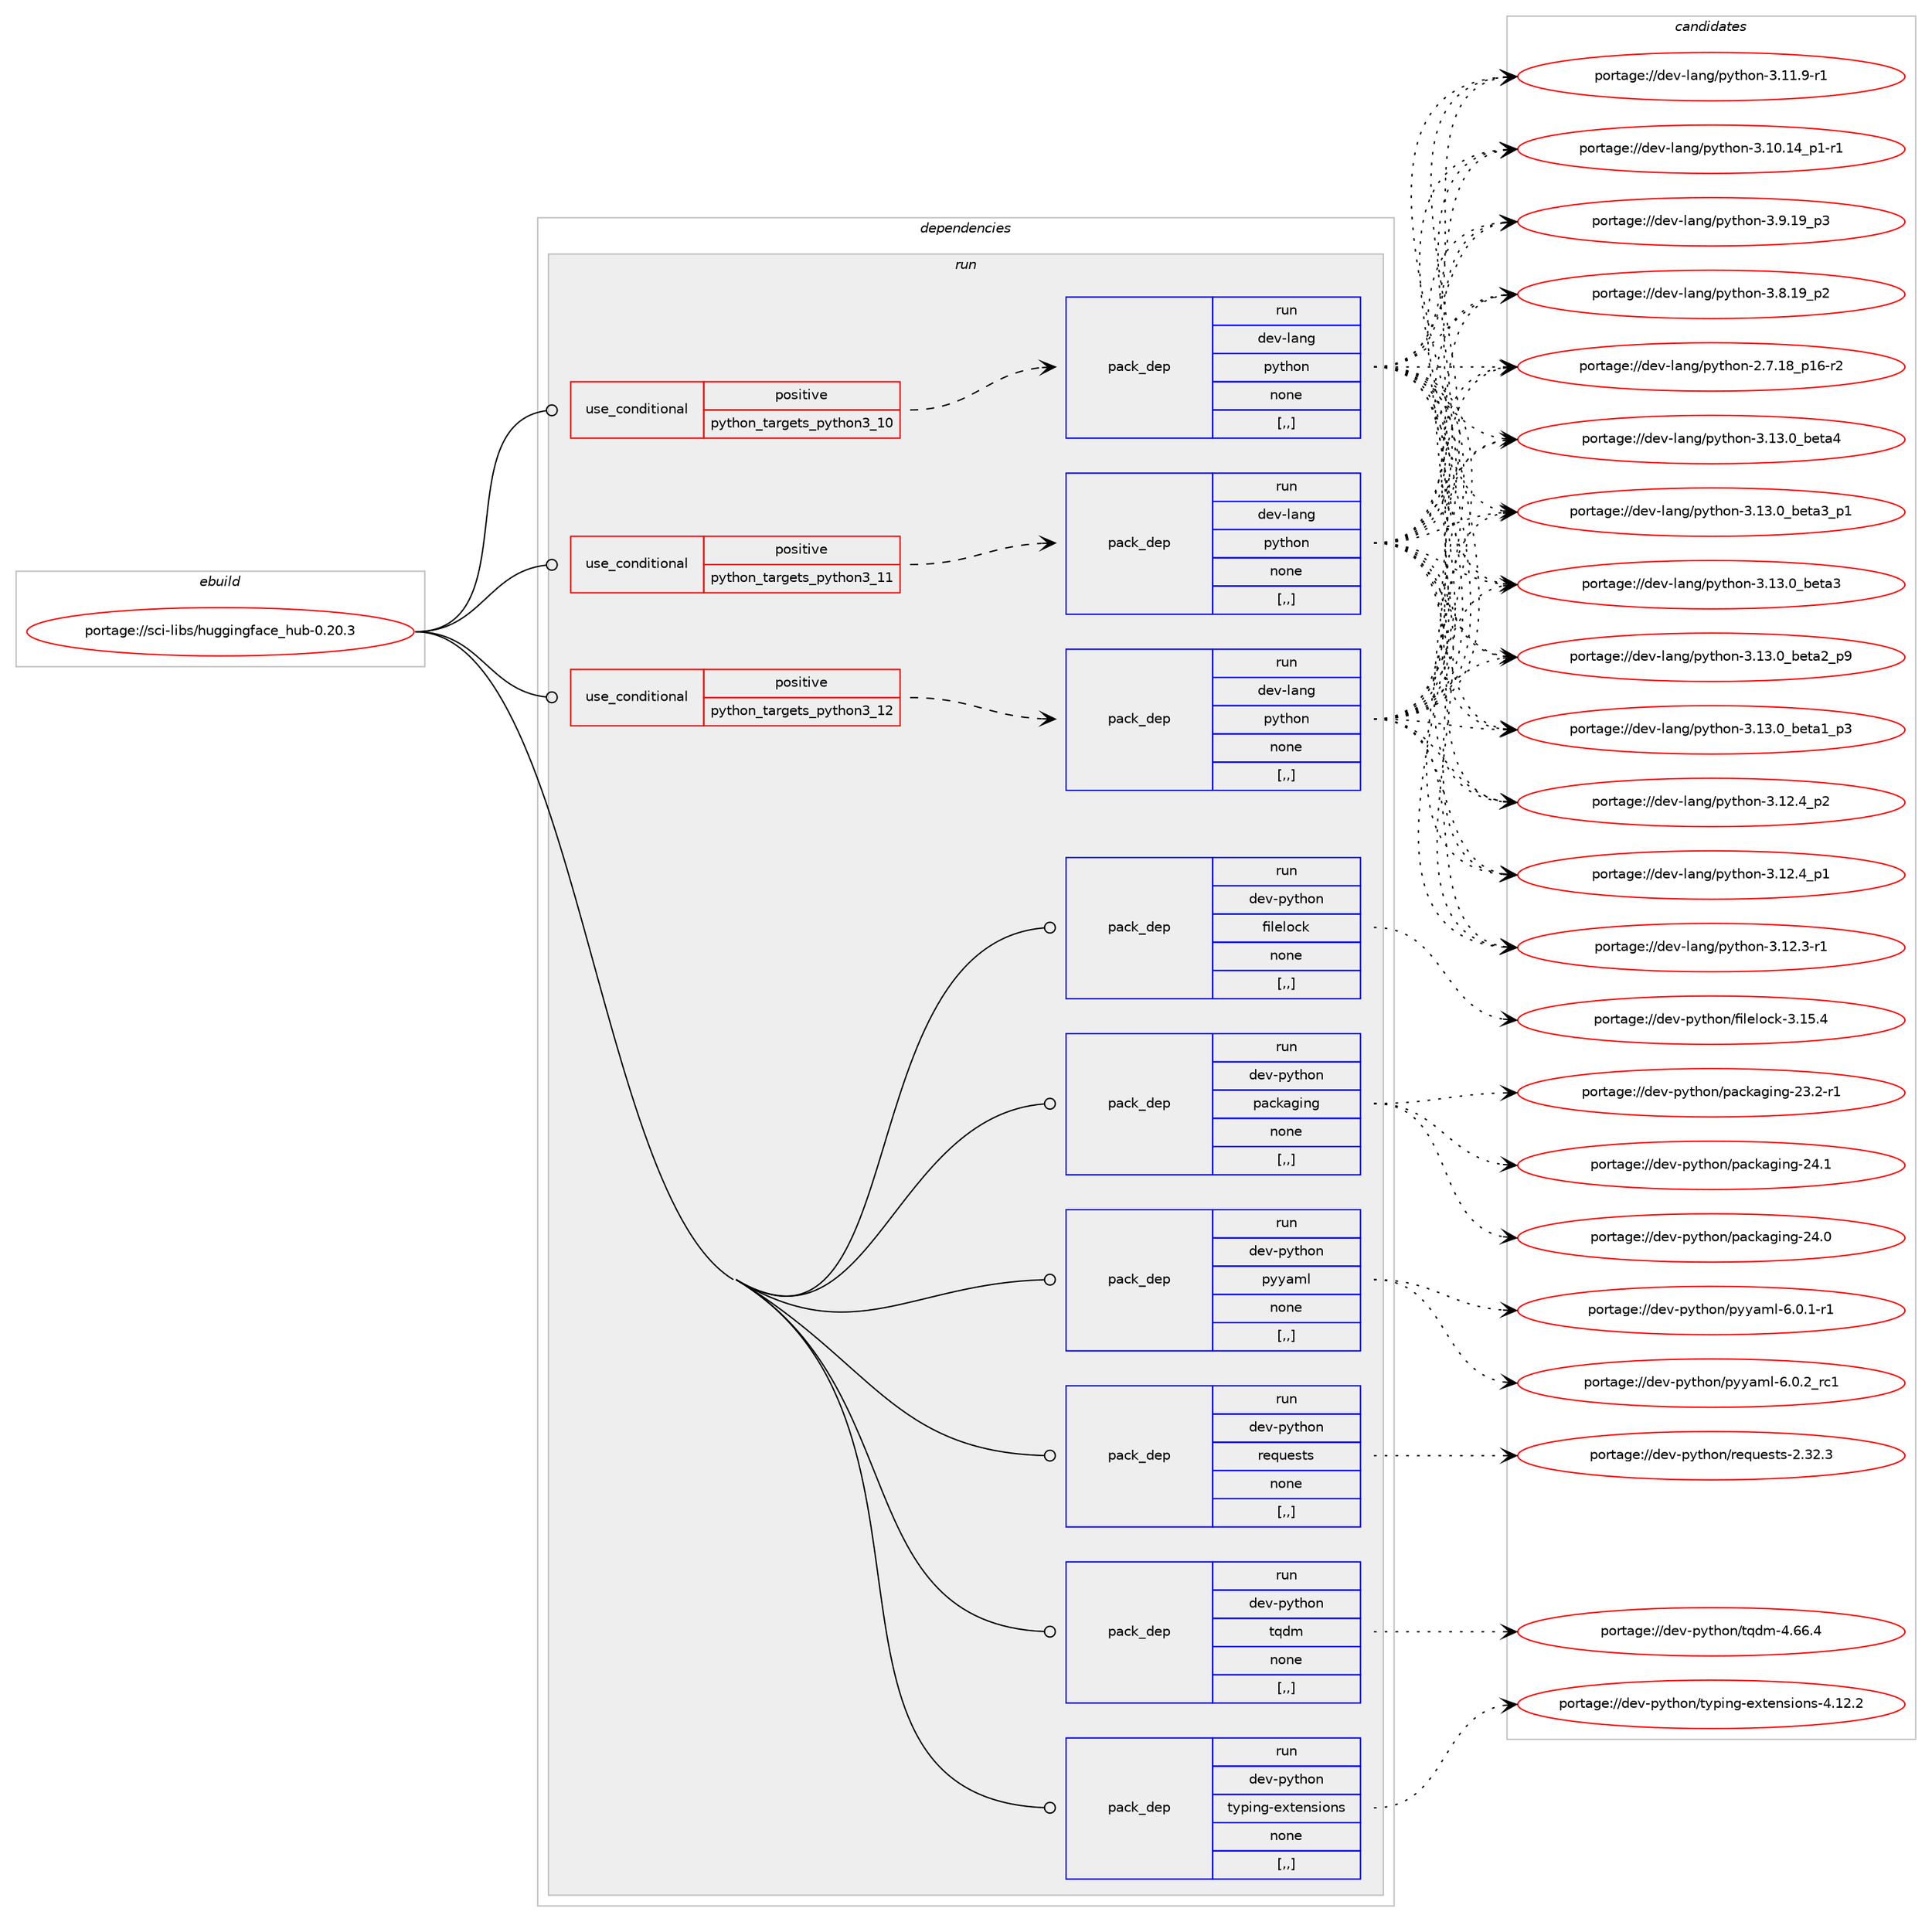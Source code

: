 digraph prolog {

# *************
# Graph options
# *************

newrank=true;
concentrate=true;
compound=true;
graph [rankdir=LR,fontname=Helvetica,fontsize=10,ranksep=1.5];#, ranksep=2.5, nodesep=0.2];
edge  [arrowhead=vee];
node  [fontname=Helvetica,fontsize=10];

# **********
# The ebuild
# **********

subgraph cluster_leftcol {
color=gray;
label=<<i>ebuild</i>>;
id [label="portage://sci-libs/huggingface_hub-0.20.3", color=red, width=4, href="../sci-libs/huggingface_hub-0.20.3.svg"];
}

# ****************
# The dependencies
# ****************

subgraph cluster_midcol {
color=gray;
label=<<i>dependencies</i>>;
subgraph cluster_compile {
fillcolor="#eeeeee";
style=filled;
label=<<i>compile</i>>;
}
subgraph cluster_compileandrun {
fillcolor="#eeeeee";
style=filled;
label=<<i>compile and run</i>>;
}
subgraph cluster_run {
fillcolor="#eeeeee";
style=filled;
label=<<i>run</i>>;
subgraph cond106625 {
dependency403002 [label=<<TABLE BORDER="0" CELLBORDER="1" CELLSPACING="0" CELLPADDING="4"><TR><TD ROWSPAN="3" CELLPADDING="10">use_conditional</TD></TR><TR><TD>positive</TD></TR><TR><TD>python_targets_python3_10</TD></TR></TABLE>>, shape=none, color=red];
subgraph pack293517 {
dependency403003 [label=<<TABLE BORDER="0" CELLBORDER="1" CELLSPACING="0" CELLPADDING="4" WIDTH="220"><TR><TD ROWSPAN="6" CELLPADDING="30">pack_dep</TD></TR><TR><TD WIDTH="110">run</TD></TR><TR><TD>dev-lang</TD></TR><TR><TD>python</TD></TR><TR><TD>none</TD></TR><TR><TD>[,,]</TD></TR></TABLE>>, shape=none, color=blue];
}
dependency403002:e -> dependency403003:w [weight=20,style="dashed",arrowhead="vee"];
}
id:e -> dependency403002:w [weight=20,style="solid",arrowhead="odot"];
subgraph cond106626 {
dependency403004 [label=<<TABLE BORDER="0" CELLBORDER="1" CELLSPACING="0" CELLPADDING="4"><TR><TD ROWSPAN="3" CELLPADDING="10">use_conditional</TD></TR><TR><TD>positive</TD></TR><TR><TD>python_targets_python3_11</TD></TR></TABLE>>, shape=none, color=red];
subgraph pack293518 {
dependency403005 [label=<<TABLE BORDER="0" CELLBORDER="1" CELLSPACING="0" CELLPADDING="4" WIDTH="220"><TR><TD ROWSPAN="6" CELLPADDING="30">pack_dep</TD></TR><TR><TD WIDTH="110">run</TD></TR><TR><TD>dev-lang</TD></TR><TR><TD>python</TD></TR><TR><TD>none</TD></TR><TR><TD>[,,]</TD></TR></TABLE>>, shape=none, color=blue];
}
dependency403004:e -> dependency403005:w [weight=20,style="dashed",arrowhead="vee"];
}
id:e -> dependency403004:w [weight=20,style="solid",arrowhead="odot"];
subgraph cond106627 {
dependency403006 [label=<<TABLE BORDER="0" CELLBORDER="1" CELLSPACING="0" CELLPADDING="4"><TR><TD ROWSPAN="3" CELLPADDING="10">use_conditional</TD></TR><TR><TD>positive</TD></TR><TR><TD>python_targets_python3_12</TD></TR></TABLE>>, shape=none, color=red];
subgraph pack293519 {
dependency403007 [label=<<TABLE BORDER="0" CELLBORDER="1" CELLSPACING="0" CELLPADDING="4" WIDTH="220"><TR><TD ROWSPAN="6" CELLPADDING="30">pack_dep</TD></TR><TR><TD WIDTH="110">run</TD></TR><TR><TD>dev-lang</TD></TR><TR><TD>python</TD></TR><TR><TD>none</TD></TR><TR><TD>[,,]</TD></TR></TABLE>>, shape=none, color=blue];
}
dependency403006:e -> dependency403007:w [weight=20,style="dashed",arrowhead="vee"];
}
id:e -> dependency403006:w [weight=20,style="solid",arrowhead="odot"];
subgraph pack293520 {
dependency403008 [label=<<TABLE BORDER="0" CELLBORDER="1" CELLSPACING="0" CELLPADDING="4" WIDTH="220"><TR><TD ROWSPAN="6" CELLPADDING="30">pack_dep</TD></TR><TR><TD WIDTH="110">run</TD></TR><TR><TD>dev-python</TD></TR><TR><TD>filelock</TD></TR><TR><TD>none</TD></TR><TR><TD>[,,]</TD></TR></TABLE>>, shape=none, color=blue];
}
id:e -> dependency403008:w [weight=20,style="solid",arrowhead="odot"];
subgraph pack293521 {
dependency403009 [label=<<TABLE BORDER="0" CELLBORDER="1" CELLSPACING="0" CELLPADDING="4" WIDTH="220"><TR><TD ROWSPAN="6" CELLPADDING="30">pack_dep</TD></TR><TR><TD WIDTH="110">run</TD></TR><TR><TD>dev-python</TD></TR><TR><TD>packaging</TD></TR><TR><TD>none</TD></TR><TR><TD>[,,]</TD></TR></TABLE>>, shape=none, color=blue];
}
id:e -> dependency403009:w [weight=20,style="solid",arrowhead="odot"];
subgraph pack293522 {
dependency403010 [label=<<TABLE BORDER="0" CELLBORDER="1" CELLSPACING="0" CELLPADDING="4" WIDTH="220"><TR><TD ROWSPAN="6" CELLPADDING="30">pack_dep</TD></TR><TR><TD WIDTH="110">run</TD></TR><TR><TD>dev-python</TD></TR><TR><TD>pyyaml</TD></TR><TR><TD>none</TD></TR><TR><TD>[,,]</TD></TR></TABLE>>, shape=none, color=blue];
}
id:e -> dependency403010:w [weight=20,style="solid",arrowhead="odot"];
subgraph pack293523 {
dependency403011 [label=<<TABLE BORDER="0" CELLBORDER="1" CELLSPACING="0" CELLPADDING="4" WIDTH="220"><TR><TD ROWSPAN="6" CELLPADDING="30">pack_dep</TD></TR><TR><TD WIDTH="110">run</TD></TR><TR><TD>dev-python</TD></TR><TR><TD>requests</TD></TR><TR><TD>none</TD></TR><TR><TD>[,,]</TD></TR></TABLE>>, shape=none, color=blue];
}
id:e -> dependency403011:w [weight=20,style="solid",arrowhead="odot"];
subgraph pack293524 {
dependency403012 [label=<<TABLE BORDER="0" CELLBORDER="1" CELLSPACING="0" CELLPADDING="4" WIDTH="220"><TR><TD ROWSPAN="6" CELLPADDING="30">pack_dep</TD></TR><TR><TD WIDTH="110">run</TD></TR><TR><TD>dev-python</TD></TR><TR><TD>tqdm</TD></TR><TR><TD>none</TD></TR><TR><TD>[,,]</TD></TR></TABLE>>, shape=none, color=blue];
}
id:e -> dependency403012:w [weight=20,style="solid",arrowhead="odot"];
subgraph pack293525 {
dependency403013 [label=<<TABLE BORDER="0" CELLBORDER="1" CELLSPACING="0" CELLPADDING="4" WIDTH="220"><TR><TD ROWSPAN="6" CELLPADDING="30">pack_dep</TD></TR><TR><TD WIDTH="110">run</TD></TR><TR><TD>dev-python</TD></TR><TR><TD>typing-extensions</TD></TR><TR><TD>none</TD></TR><TR><TD>[,,]</TD></TR></TABLE>>, shape=none, color=blue];
}
id:e -> dependency403013:w [weight=20,style="solid",arrowhead="odot"];
}
}

# **************
# The candidates
# **************

subgraph cluster_choices {
rank=same;
color=gray;
label=<<i>candidates</i>>;

subgraph choice293517 {
color=black;
nodesep=1;
choice1001011184510897110103471121211161041111104551464951464895981011169752 [label="portage://dev-lang/python-3.13.0_beta4", color=red, width=4,href="../dev-lang/python-3.13.0_beta4.svg"];
choice10010111845108971101034711212111610411111045514649514648959810111697519511249 [label="portage://dev-lang/python-3.13.0_beta3_p1", color=red, width=4,href="../dev-lang/python-3.13.0_beta3_p1.svg"];
choice1001011184510897110103471121211161041111104551464951464895981011169751 [label="portage://dev-lang/python-3.13.0_beta3", color=red, width=4,href="../dev-lang/python-3.13.0_beta3.svg"];
choice10010111845108971101034711212111610411111045514649514648959810111697509511257 [label="portage://dev-lang/python-3.13.0_beta2_p9", color=red, width=4,href="../dev-lang/python-3.13.0_beta2_p9.svg"];
choice10010111845108971101034711212111610411111045514649514648959810111697499511251 [label="portage://dev-lang/python-3.13.0_beta1_p3", color=red, width=4,href="../dev-lang/python-3.13.0_beta1_p3.svg"];
choice100101118451089711010347112121116104111110455146495046529511250 [label="portage://dev-lang/python-3.12.4_p2", color=red, width=4,href="../dev-lang/python-3.12.4_p2.svg"];
choice100101118451089711010347112121116104111110455146495046529511249 [label="portage://dev-lang/python-3.12.4_p1", color=red, width=4,href="../dev-lang/python-3.12.4_p1.svg"];
choice100101118451089711010347112121116104111110455146495046514511449 [label="portage://dev-lang/python-3.12.3-r1", color=red, width=4,href="../dev-lang/python-3.12.3-r1.svg"];
choice100101118451089711010347112121116104111110455146494946574511449 [label="portage://dev-lang/python-3.11.9-r1", color=red, width=4,href="../dev-lang/python-3.11.9-r1.svg"];
choice100101118451089711010347112121116104111110455146494846495295112494511449 [label="portage://dev-lang/python-3.10.14_p1-r1", color=red, width=4,href="../dev-lang/python-3.10.14_p1-r1.svg"];
choice100101118451089711010347112121116104111110455146574649579511251 [label="portage://dev-lang/python-3.9.19_p3", color=red, width=4,href="../dev-lang/python-3.9.19_p3.svg"];
choice100101118451089711010347112121116104111110455146564649579511250 [label="portage://dev-lang/python-3.8.19_p2", color=red, width=4,href="../dev-lang/python-3.8.19_p2.svg"];
choice100101118451089711010347112121116104111110455046554649569511249544511450 [label="portage://dev-lang/python-2.7.18_p16-r2", color=red, width=4,href="../dev-lang/python-2.7.18_p16-r2.svg"];
dependency403003:e -> choice1001011184510897110103471121211161041111104551464951464895981011169752:w [style=dotted,weight="100"];
dependency403003:e -> choice10010111845108971101034711212111610411111045514649514648959810111697519511249:w [style=dotted,weight="100"];
dependency403003:e -> choice1001011184510897110103471121211161041111104551464951464895981011169751:w [style=dotted,weight="100"];
dependency403003:e -> choice10010111845108971101034711212111610411111045514649514648959810111697509511257:w [style=dotted,weight="100"];
dependency403003:e -> choice10010111845108971101034711212111610411111045514649514648959810111697499511251:w [style=dotted,weight="100"];
dependency403003:e -> choice100101118451089711010347112121116104111110455146495046529511250:w [style=dotted,weight="100"];
dependency403003:e -> choice100101118451089711010347112121116104111110455146495046529511249:w [style=dotted,weight="100"];
dependency403003:e -> choice100101118451089711010347112121116104111110455146495046514511449:w [style=dotted,weight="100"];
dependency403003:e -> choice100101118451089711010347112121116104111110455146494946574511449:w [style=dotted,weight="100"];
dependency403003:e -> choice100101118451089711010347112121116104111110455146494846495295112494511449:w [style=dotted,weight="100"];
dependency403003:e -> choice100101118451089711010347112121116104111110455146574649579511251:w [style=dotted,weight="100"];
dependency403003:e -> choice100101118451089711010347112121116104111110455146564649579511250:w [style=dotted,weight="100"];
dependency403003:e -> choice100101118451089711010347112121116104111110455046554649569511249544511450:w [style=dotted,weight="100"];
}
subgraph choice293518 {
color=black;
nodesep=1;
choice1001011184510897110103471121211161041111104551464951464895981011169752 [label="portage://dev-lang/python-3.13.0_beta4", color=red, width=4,href="../dev-lang/python-3.13.0_beta4.svg"];
choice10010111845108971101034711212111610411111045514649514648959810111697519511249 [label="portage://dev-lang/python-3.13.0_beta3_p1", color=red, width=4,href="../dev-lang/python-3.13.0_beta3_p1.svg"];
choice1001011184510897110103471121211161041111104551464951464895981011169751 [label="portage://dev-lang/python-3.13.0_beta3", color=red, width=4,href="../dev-lang/python-3.13.0_beta3.svg"];
choice10010111845108971101034711212111610411111045514649514648959810111697509511257 [label="portage://dev-lang/python-3.13.0_beta2_p9", color=red, width=4,href="../dev-lang/python-3.13.0_beta2_p9.svg"];
choice10010111845108971101034711212111610411111045514649514648959810111697499511251 [label="portage://dev-lang/python-3.13.0_beta1_p3", color=red, width=4,href="../dev-lang/python-3.13.0_beta1_p3.svg"];
choice100101118451089711010347112121116104111110455146495046529511250 [label="portage://dev-lang/python-3.12.4_p2", color=red, width=4,href="../dev-lang/python-3.12.4_p2.svg"];
choice100101118451089711010347112121116104111110455146495046529511249 [label="portage://dev-lang/python-3.12.4_p1", color=red, width=4,href="../dev-lang/python-3.12.4_p1.svg"];
choice100101118451089711010347112121116104111110455146495046514511449 [label="portage://dev-lang/python-3.12.3-r1", color=red, width=4,href="../dev-lang/python-3.12.3-r1.svg"];
choice100101118451089711010347112121116104111110455146494946574511449 [label="portage://dev-lang/python-3.11.9-r1", color=red, width=4,href="../dev-lang/python-3.11.9-r1.svg"];
choice100101118451089711010347112121116104111110455146494846495295112494511449 [label="portage://dev-lang/python-3.10.14_p1-r1", color=red, width=4,href="../dev-lang/python-3.10.14_p1-r1.svg"];
choice100101118451089711010347112121116104111110455146574649579511251 [label="portage://dev-lang/python-3.9.19_p3", color=red, width=4,href="../dev-lang/python-3.9.19_p3.svg"];
choice100101118451089711010347112121116104111110455146564649579511250 [label="portage://dev-lang/python-3.8.19_p2", color=red, width=4,href="../dev-lang/python-3.8.19_p2.svg"];
choice100101118451089711010347112121116104111110455046554649569511249544511450 [label="portage://dev-lang/python-2.7.18_p16-r2", color=red, width=4,href="../dev-lang/python-2.7.18_p16-r2.svg"];
dependency403005:e -> choice1001011184510897110103471121211161041111104551464951464895981011169752:w [style=dotted,weight="100"];
dependency403005:e -> choice10010111845108971101034711212111610411111045514649514648959810111697519511249:w [style=dotted,weight="100"];
dependency403005:e -> choice1001011184510897110103471121211161041111104551464951464895981011169751:w [style=dotted,weight="100"];
dependency403005:e -> choice10010111845108971101034711212111610411111045514649514648959810111697509511257:w [style=dotted,weight="100"];
dependency403005:e -> choice10010111845108971101034711212111610411111045514649514648959810111697499511251:w [style=dotted,weight="100"];
dependency403005:e -> choice100101118451089711010347112121116104111110455146495046529511250:w [style=dotted,weight="100"];
dependency403005:e -> choice100101118451089711010347112121116104111110455146495046529511249:w [style=dotted,weight="100"];
dependency403005:e -> choice100101118451089711010347112121116104111110455146495046514511449:w [style=dotted,weight="100"];
dependency403005:e -> choice100101118451089711010347112121116104111110455146494946574511449:w [style=dotted,weight="100"];
dependency403005:e -> choice100101118451089711010347112121116104111110455146494846495295112494511449:w [style=dotted,weight="100"];
dependency403005:e -> choice100101118451089711010347112121116104111110455146574649579511251:w [style=dotted,weight="100"];
dependency403005:e -> choice100101118451089711010347112121116104111110455146564649579511250:w [style=dotted,weight="100"];
dependency403005:e -> choice100101118451089711010347112121116104111110455046554649569511249544511450:w [style=dotted,weight="100"];
}
subgraph choice293519 {
color=black;
nodesep=1;
choice1001011184510897110103471121211161041111104551464951464895981011169752 [label="portage://dev-lang/python-3.13.0_beta4", color=red, width=4,href="../dev-lang/python-3.13.0_beta4.svg"];
choice10010111845108971101034711212111610411111045514649514648959810111697519511249 [label="portage://dev-lang/python-3.13.0_beta3_p1", color=red, width=4,href="../dev-lang/python-3.13.0_beta3_p1.svg"];
choice1001011184510897110103471121211161041111104551464951464895981011169751 [label="portage://dev-lang/python-3.13.0_beta3", color=red, width=4,href="../dev-lang/python-3.13.0_beta3.svg"];
choice10010111845108971101034711212111610411111045514649514648959810111697509511257 [label="portage://dev-lang/python-3.13.0_beta2_p9", color=red, width=4,href="../dev-lang/python-3.13.0_beta2_p9.svg"];
choice10010111845108971101034711212111610411111045514649514648959810111697499511251 [label="portage://dev-lang/python-3.13.0_beta1_p3", color=red, width=4,href="../dev-lang/python-3.13.0_beta1_p3.svg"];
choice100101118451089711010347112121116104111110455146495046529511250 [label="portage://dev-lang/python-3.12.4_p2", color=red, width=4,href="../dev-lang/python-3.12.4_p2.svg"];
choice100101118451089711010347112121116104111110455146495046529511249 [label="portage://dev-lang/python-3.12.4_p1", color=red, width=4,href="../dev-lang/python-3.12.4_p1.svg"];
choice100101118451089711010347112121116104111110455146495046514511449 [label="portage://dev-lang/python-3.12.3-r1", color=red, width=4,href="../dev-lang/python-3.12.3-r1.svg"];
choice100101118451089711010347112121116104111110455146494946574511449 [label="portage://dev-lang/python-3.11.9-r1", color=red, width=4,href="../dev-lang/python-3.11.9-r1.svg"];
choice100101118451089711010347112121116104111110455146494846495295112494511449 [label="portage://dev-lang/python-3.10.14_p1-r1", color=red, width=4,href="../dev-lang/python-3.10.14_p1-r1.svg"];
choice100101118451089711010347112121116104111110455146574649579511251 [label="portage://dev-lang/python-3.9.19_p3", color=red, width=4,href="../dev-lang/python-3.9.19_p3.svg"];
choice100101118451089711010347112121116104111110455146564649579511250 [label="portage://dev-lang/python-3.8.19_p2", color=red, width=4,href="../dev-lang/python-3.8.19_p2.svg"];
choice100101118451089711010347112121116104111110455046554649569511249544511450 [label="portage://dev-lang/python-2.7.18_p16-r2", color=red, width=4,href="../dev-lang/python-2.7.18_p16-r2.svg"];
dependency403007:e -> choice1001011184510897110103471121211161041111104551464951464895981011169752:w [style=dotted,weight="100"];
dependency403007:e -> choice10010111845108971101034711212111610411111045514649514648959810111697519511249:w [style=dotted,weight="100"];
dependency403007:e -> choice1001011184510897110103471121211161041111104551464951464895981011169751:w [style=dotted,weight="100"];
dependency403007:e -> choice10010111845108971101034711212111610411111045514649514648959810111697509511257:w [style=dotted,weight="100"];
dependency403007:e -> choice10010111845108971101034711212111610411111045514649514648959810111697499511251:w [style=dotted,weight="100"];
dependency403007:e -> choice100101118451089711010347112121116104111110455146495046529511250:w [style=dotted,weight="100"];
dependency403007:e -> choice100101118451089711010347112121116104111110455146495046529511249:w [style=dotted,weight="100"];
dependency403007:e -> choice100101118451089711010347112121116104111110455146495046514511449:w [style=dotted,weight="100"];
dependency403007:e -> choice100101118451089711010347112121116104111110455146494946574511449:w [style=dotted,weight="100"];
dependency403007:e -> choice100101118451089711010347112121116104111110455146494846495295112494511449:w [style=dotted,weight="100"];
dependency403007:e -> choice100101118451089711010347112121116104111110455146574649579511251:w [style=dotted,weight="100"];
dependency403007:e -> choice100101118451089711010347112121116104111110455146564649579511250:w [style=dotted,weight="100"];
dependency403007:e -> choice100101118451089711010347112121116104111110455046554649569511249544511450:w [style=dotted,weight="100"];
}
subgraph choice293520 {
color=black;
nodesep=1;
choice10010111845112121116104111110471021051081011081119910745514649534652 [label="portage://dev-python/filelock-3.15.4", color=red, width=4,href="../dev-python/filelock-3.15.4.svg"];
dependency403008:e -> choice10010111845112121116104111110471021051081011081119910745514649534652:w [style=dotted,weight="100"];
}
subgraph choice293521 {
color=black;
nodesep=1;
choice10010111845112121116104111110471129799107971031051101034550524649 [label="portage://dev-python/packaging-24.1", color=red, width=4,href="../dev-python/packaging-24.1.svg"];
choice10010111845112121116104111110471129799107971031051101034550524648 [label="portage://dev-python/packaging-24.0", color=red, width=4,href="../dev-python/packaging-24.0.svg"];
choice100101118451121211161041111104711297991079710310511010345505146504511449 [label="portage://dev-python/packaging-23.2-r1", color=red, width=4,href="../dev-python/packaging-23.2-r1.svg"];
dependency403009:e -> choice10010111845112121116104111110471129799107971031051101034550524649:w [style=dotted,weight="100"];
dependency403009:e -> choice10010111845112121116104111110471129799107971031051101034550524648:w [style=dotted,weight="100"];
dependency403009:e -> choice100101118451121211161041111104711297991079710310511010345505146504511449:w [style=dotted,weight="100"];
}
subgraph choice293522 {
color=black;
nodesep=1;
choice100101118451121211161041111104711212112197109108455446484650951149949 [label="portage://dev-python/pyyaml-6.0.2_rc1", color=red, width=4,href="../dev-python/pyyaml-6.0.2_rc1.svg"];
choice1001011184511212111610411111047112121121971091084554464846494511449 [label="portage://dev-python/pyyaml-6.0.1-r1", color=red, width=4,href="../dev-python/pyyaml-6.0.1-r1.svg"];
dependency403010:e -> choice100101118451121211161041111104711212112197109108455446484650951149949:w [style=dotted,weight="100"];
dependency403010:e -> choice1001011184511212111610411111047112121121971091084554464846494511449:w [style=dotted,weight="100"];
}
subgraph choice293523 {
color=black;
nodesep=1;
choice100101118451121211161041111104711410111311710111511611545504651504651 [label="portage://dev-python/requests-2.32.3", color=red, width=4,href="../dev-python/requests-2.32.3.svg"];
dependency403011:e -> choice100101118451121211161041111104711410111311710111511611545504651504651:w [style=dotted,weight="100"];
}
subgraph choice293524 {
color=black;
nodesep=1;
choice100101118451121211161041111104711611310010945524654544652 [label="portage://dev-python/tqdm-4.66.4", color=red, width=4,href="../dev-python/tqdm-4.66.4.svg"];
dependency403012:e -> choice100101118451121211161041111104711611310010945524654544652:w [style=dotted,weight="100"];
}
subgraph choice293525 {
color=black;
nodesep=1;
choice10010111845112121116104111110471161211121051101034510112011610111011510511111011545524649504650 [label="portage://dev-python/typing-extensions-4.12.2", color=red, width=4,href="../dev-python/typing-extensions-4.12.2.svg"];
dependency403013:e -> choice10010111845112121116104111110471161211121051101034510112011610111011510511111011545524649504650:w [style=dotted,weight="100"];
}
}

}
